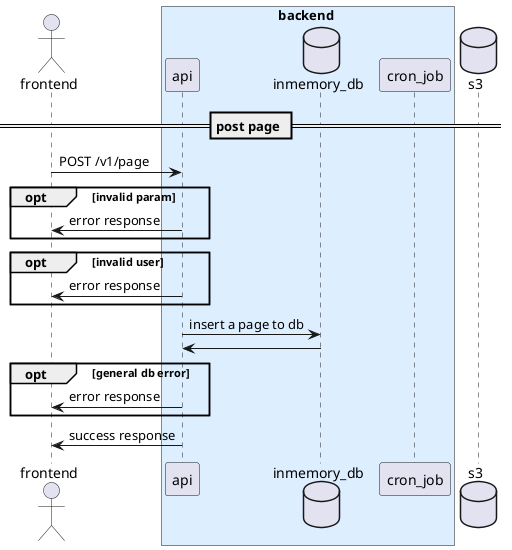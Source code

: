 @startuml

actor frontend as fe
box backend #ddeeff
participant api
database inmemory_db as db
participant cron_job as cron
end box
database s3 as s3

== post page ==

fe -> api: POST /v1/page

opt invalid param
  api -> fe: error response
end opt

opt invalid user
  api -> fe: error response
end opt

api -> db: insert a page to db
db -> api:

opt general db error
  api -> fe: error response
end opt

api -> fe: success response

@enduml
